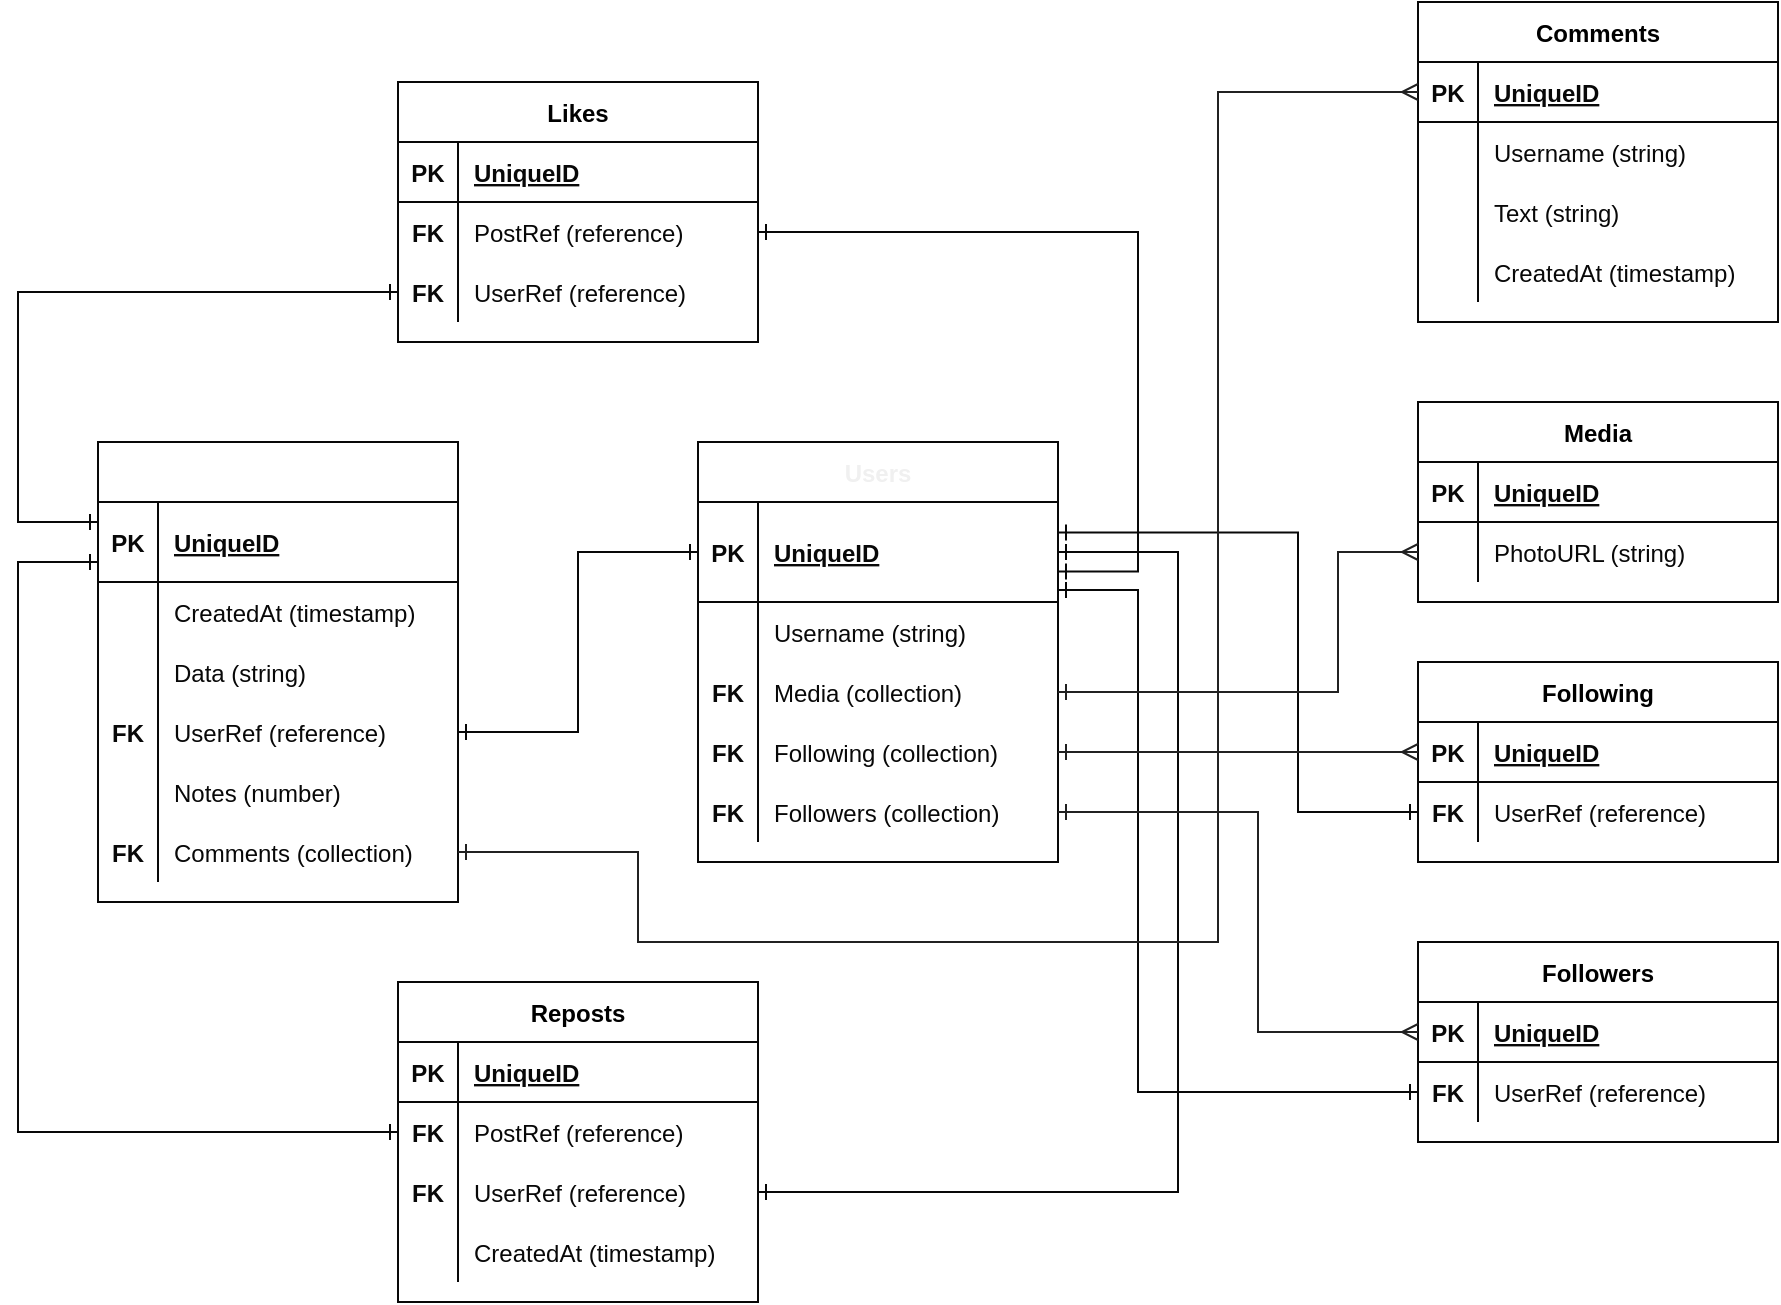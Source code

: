 <mxfile>
    <diagram name="Page-1" id="e56a1550-8fbb-45ad-956c-1786394a9013">
        <mxGraphModel dx="1059" dy="1222" grid="1" gridSize="10" guides="1" tooltips="1" connect="1" arrows="1" fold="1" page="1" pageScale="1" pageWidth="1100" pageHeight="850" background="#ffffff" math="0" shadow="0">
            <root>
                <mxCell id="0"/>
                <mxCell id="1" parent="0"/>
                <mxCell id="nrIOLG8lfCSA8BzkESVd-1" value="Posts" style="shape=table;startSize=30;container=1;collapsible=1;childLayout=tableLayout;fixedRows=1;rowLines=0;fontStyle=1;align=center;resizeLast=1;strokeColor=#080808;fontSize=12;fontColor=#FFFFFF;" parent="1" vertex="1">
                    <mxGeometry x="130" y="140" width="180" height="230" as="geometry"/>
                </mxCell>
                <mxCell id="nrIOLG8lfCSA8BzkESVd-2" value="" style="shape=partialRectangle;collapsible=0;dropTarget=0;pointerEvents=0;fillColor=none;top=0;left=0;bottom=1;right=0;points=[[0,0.5],[1,0.5]];portConstraint=eastwest;strokeColor=#080808;fontSize=12;fontColor=#080808;" parent="nrIOLG8lfCSA8BzkESVd-1" vertex="1">
                    <mxGeometry y="30" width="180" height="40" as="geometry"/>
                </mxCell>
                <mxCell id="nrIOLG8lfCSA8BzkESVd-3" value="PK" style="shape=partialRectangle;connectable=0;fillColor=none;top=0;left=0;bottom=0;right=0;fontStyle=1;overflow=hidden;strokeColor=#080808;fontSize=12;fontColor=#080808;" parent="nrIOLG8lfCSA8BzkESVd-2" vertex="1">
                    <mxGeometry width="30" height="40" as="geometry"/>
                </mxCell>
                <mxCell id="nrIOLG8lfCSA8BzkESVd-4" value="UniqueID" style="shape=partialRectangle;connectable=0;fillColor=none;top=0;left=0;bottom=0;right=0;align=left;spacingLeft=6;fontStyle=5;overflow=hidden;strokeColor=#080808;fontSize=12;fontColor=#080808;" parent="nrIOLG8lfCSA8BzkESVd-2" vertex="1">
                    <mxGeometry x="30" width="150" height="40" as="geometry"/>
                </mxCell>
                <mxCell id="nrIOLG8lfCSA8BzkESVd-5" value="" style="shape=partialRectangle;collapsible=0;dropTarget=0;pointerEvents=0;fillColor=none;top=0;left=0;bottom=0;right=0;points=[[0,0.5],[1,0.5]];portConstraint=eastwest;strokeColor=#080808;fontSize=12;fontColor=#080808;" parent="nrIOLG8lfCSA8BzkESVd-1" vertex="1">
                    <mxGeometry y="70" width="180" height="30" as="geometry"/>
                </mxCell>
                <mxCell id="nrIOLG8lfCSA8BzkESVd-6" value="" style="shape=partialRectangle;connectable=0;fillColor=none;top=0;left=0;bottom=0;right=0;editable=1;overflow=hidden;strokeColor=#080808;fontSize=12;fontColor=#080808;" parent="nrIOLG8lfCSA8BzkESVd-5" vertex="1">
                    <mxGeometry width="30" height="30" as="geometry"/>
                </mxCell>
                <mxCell id="nrIOLG8lfCSA8BzkESVd-7" value="CreatedAt (timestamp)" style="shape=partialRectangle;connectable=0;fillColor=none;top=0;left=0;bottom=0;right=0;align=left;spacingLeft=6;overflow=hidden;strokeColor=#080808;fontSize=12;fontColor=#080808;" parent="nrIOLG8lfCSA8BzkESVd-5" vertex="1">
                    <mxGeometry x="30" width="150" height="30" as="geometry"/>
                </mxCell>
                <mxCell id="nrIOLG8lfCSA8BzkESVd-8" value="" style="shape=partialRectangle;collapsible=0;dropTarget=0;pointerEvents=0;fillColor=none;top=0;left=0;bottom=0;right=0;points=[[0,0.5],[1,0.5]];portConstraint=eastwest;strokeColor=#080808;fontSize=12;fontColor=#080808;" parent="nrIOLG8lfCSA8BzkESVd-1" vertex="1">
                    <mxGeometry y="100" width="180" height="30" as="geometry"/>
                </mxCell>
                <mxCell id="nrIOLG8lfCSA8BzkESVd-9" value="" style="shape=partialRectangle;connectable=0;fillColor=none;top=0;left=0;bottom=0;right=0;editable=1;overflow=hidden;strokeColor=#080808;fontSize=12;fontColor=#080808;" parent="nrIOLG8lfCSA8BzkESVd-8" vertex="1">
                    <mxGeometry width="30" height="30" as="geometry"/>
                </mxCell>
                <mxCell id="nrIOLG8lfCSA8BzkESVd-10" value="Data (string)" style="shape=partialRectangle;connectable=0;fillColor=none;top=0;left=0;bottom=0;right=0;align=left;spacingLeft=6;overflow=hidden;strokeColor=#080808;fontSize=12;fontColor=#080808;" parent="nrIOLG8lfCSA8BzkESVd-8" vertex="1">
                    <mxGeometry x="30" width="150" height="30" as="geometry"/>
                </mxCell>
                <mxCell id="nrIOLG8lfCSA8BzkESVd-11" value="" style="shape=partialRectangle;collapsible=0;dropTarget=0;pointerEvents=0;fillColor=none;top=0;left=0;bottom=0;right=0;points=[[0,0.5],[1,0.5]];portConstraint=eastwest;strokeColor=#080808;fontSize=12;fontColor=#080808;" parent="nrIOLG8lfCSA8BzkESVd-1" vertex="1">
                    <mxGeometry y="130" width="180" height="30" as="geometry"/>
                </mxCell>
                <mxCell id="nrIOLG8lfCSA8BzkESVd-12" value="FK" style="shape=partialRectangle;connectable=0;fillColor=none;top=0;left=0;bottom=0;right=0;editable=1;overflow=hidden;fontStyle=1;strokeColor=#080808;fontSize=12;fontColor=#080808;" parent="nrIOLG8lfCSA8BzkESVd-11" vertex="1">
                    <mxGeometry width="30" height="30" as="geometry"/>
                </mxCell>
                <mxCell id="nrIOLG8lfCSA8BzkESVd-13" value="UserRef (reference)" style="shape=partialRectangle;connectable=0;fillColor=none;top=0;left=0;bottom=0;right=0;align=left;spacingLeft=6;overflow=hidden;strokeColor=#080808;fontSize=12;fontColor=#080808;" parent="nrIOLG8lfCSA8BzkESVd-11" vertex="1">
                    <mxGeometry x="30" width="150" height="30" as="geometry"/>
                </mxCell>
                <mxCell id="nrIOLG8lfCSA8BzkESVd-73" value="" style="shape=partialRectangle;collapsible=0;dropTarget=0;pointerEvents=0;fillColor=none;top=0;left=0;bottom=0;right=0;points=[[0,0.5],[1,0.5]];portConstraint=eastwest;strokeColor=#080808;fontSize=12;fontColor=#080808;" parent="nrIOLG8lfCSA8BzkESVd-1" vertex="1">
                    <mxGeometry y="160" width="180" height="30" as="geometry"/>
                </mxCell>
                <mxCell id="nrIOLG8lfCSA8BzkESVd-74" value="" style="shape=partialRectangle;connectable=0;fillColor=none;top=0;left=0;bottom=0;right=0;editable=1;overflow=hidden;strokeColor=#080808;fontSize=12;fontColor=#080808;" parent="nrIOLG8lfCSA8BzkESVd-73" vertex="1">
                    <mxGeometry width="30" height="30" as="geometry"/>
                </mxCell>
                <mxCell id="nrIOLG8lfCSA8BzkESVd-75" value="Notes (number)" style="shape=partialRectangle;connectable=0;fillColor=none;top=0;left=0;bottom=0;right=0;align=left;spacingLeft=6;overflow=hidden;strokeColor=#080808;fontSize=12;fontColor=#080808;" parent="nrIOLG8lfCSA8BzkESVd-73" vertex="1">
                    <mxGeometry x="30" width="150" height="30" as="geometry"/>
                </mxCell>
                <mxCell id="nrIOLG8lfCSA8BzkESVd-95" value="" style="shape=partialRectangle;collapsible=0;dropTarget=0;pointerEvents=0;fillColor=none;top=0;left=0;bottom=0;right=0;points=[[0,0.5],[1,0.5]];portConstraint=eastwest;strokeColor=#080808;fontSize=12;fontColor=#080808;" parent="nrIOLG8lfCSA8BzkESVd-1" vertex="1">
                    <mxGeometry y="190" width="180" height="30" as="geometry"/>
                </mxCell>
                <mxCell id="nrIOLG8lfCSA8BzkESVd-96" value="FK" style="shape=partialRectangle;connectable=0;fillColor=none;top=0;left=0;bottom=0;right=0;editable=1;overflow=hidden;strokeColor=#080808;fontSize=12;fontColor=#080808;fontStyle=1" parent="nrIOLG8lfCSA8BzkESVd-95" vertex="1">
                    <mxGeometry width="30" height="30" as="geometry"/>
                </mxCell>
                <mxCell id="nrIOLG8lfCSA8BzkESVd-97" value="Comments (collection)" style="shape=partialRectangle;connectable=0;fillColor=none;top=0;left=0;bottom=0;right=0;align=left;spacingLeft=6;overflow=hidden;strokeColor=#080808;fontSize=12;fontColor=#080808;" parent="nrIOLG8lfCSA8BzkESVd-95" vertex="1">
                    <mxGeometry x="30" width="150" height="30" as="geometry"/>
                </mxCell>
                <mxCell id="nrIOLG8lfCSA8BzkESVd-14" value="Users" style="shape=table;startSize=30;container=1;collapsible=1;childLayout=tableLayout;fixedRows=1;rowLines=0;fontStyle=1;align=center;resizeLast=1;strokeColor=#080808;fontSize=12;fontColor=#F0F0F0;" parent="1" vertex="1">
                    <mxGeometry x="430" y="140" width="180" height="210" as="geometry"/>
                </mxCell>
                <mxCell id="nrIOLG8lfCSA8BzkESVd-15" value="" style="shape=partialRectangle;collapsible=0;dropTarget=0;pointerEvents=0;fillColor=none;top=0;left=0;bottom=1;right=0;points=[[0,0.5],[1,0.5]];portConstraint=eastwest;strokeColor=#080808;fontSize=12;fontColor=#080808;" parent="nrIOLG8lfCSA8BzkESVd-14" vertex="1">
                    <mxGeometry y="30" width="180" height="50" as="geometry"/>
                </mxCell>
                <mxCell id="nrIOLG8lfCSA8BzkESVd-16" value="PK" style="shape=partialRectangle;connectable=0;fillColor=none;top=0;left=0;bottom=0;right=0;fontStyle=1;overflow=hidden;strokeColor=#080808;fontSize=12;fontColor=#080808;" parent="nrIOLG8lfCSA8BzkESVd-15" vertex="1">
                    <mxGeometry width="30" height="50" as="geometry"/>
                </mxCell>
                <mxCell id="nrIOLG8lfCSA8BzkESVd-17" value="UniqueID" style="shape=partialRectangle;connectable=0;fillColor=none;top=0;left=0;bottom=0;right=0;align=left;spacingLeft=6;fontStyle=5;overflow=hidden;strokeColor=#080808;fontSize=12;fontColor=#080808;" parent="nrIOLG8lfCSA8BzkESVd-15" vertex="1">
                    <mxGeometry x="30" width="150" height="50" as="geometry"/>
                </mxCell>
                <mxCell id="nrIOLG8lfCSA8BzkESVd-18" value="" style="shape=partialRectangle;collapsible=0;dropTarget=0;pointerEvents=0;fillColor=none;top=0;left=0;bottom=0;right=0;points=[[0,0.5],[1,0.5]];portConstraint=eastwest;strokeColor=#080808;fontSize=12;fontColor=#080808;" parent="nrIOLG8lfCSA8BzkESVd-14" vertex="1">
                    <mxGeometry y="80" width="180" height="30" as="geometry"/>
                </mxCell>
                <mxCell id="nrIOLG8lfCSA8BzkESVd-19" value="" style="shape=partialRectangle;connectable=0;fillColor=none;top=0;left=0;bottom=0;right=0;editable=1;overflow=hidden;strokeColor=#080808;fontSize=12;fontColor=#080808;" parent="nrIOLG8lfCSA8BzkESVd-18" vertex="1">
                    <mxGeometry width="30" height="30" as="geometry"/>
                </mxCell>
                <mxCell id="nrIOLG8lfCSA8BzkESVd-20" value="Username (string)" style="shape=partialRectangle;connectable=0;fillColor=none;top=0;left=0;bottom=0;right=0;align=left;spacingLeft=6;overflow=hidden;strokeColor=#080808;fontSize=12;fontColor=#080808;" parent="nrIOLG8lfCSA8BzkESVd-18" vertex="1">
                    <mxGeometry x="30" width="150" height="30" as="geometry"/>
                </mxCell>
                <mxCell id="nrIOLG8lfCSA8BzkESVd-24" value="" style="shape=partialRectangle;collapsible=0;dropTarget=0;pointerEvents=0;fillColor=none;top=0;left=0;bottom=0;right=0;points=[[0,0.5],[1,0.5]];portConstraint=eastwest;strokeColor=#080808;fontSize=12;fontColor=#080808;" parent="nrIOLG8lfCSA8BzkESVd-14" vertex="1">
                    <mxGeometry y="110" width="180" height="30" as="geometry"/>
                </mxCell>
                <mxCell id="nrIOLG8lfCSA8BzkESVd-25" value="FK" style="shape=partialRectangle;connectable=0;fillColor=none;top=0;left=0;bottom=0;right=0;editable=1;overflow=hidden;strokeColor=#080808;fontSize=12;fontColor=#080808;fontStyle=1" parent="nrIOLG8lfCSA8BzkESVd-24" vertex="1">
                    <mxGeometry width="30" height="30" as="geometry"/>
                </mxCell>
                <mxCell id="nrIOLG8lfCSA8BzkESVd-26" value="Media (collection)" style="shape=partialRectangle;connectable=0;fillColor=none;top=0;left=0;bottom=0;right=0;align=left;spacingLeft=6;overflow=hidden;strokeColor=#080808;fontSize=12;fontColor=#080808;" parent="nrIOLG8lfCSA8BzkESVd-24" vertex="1">
                    <mxGeometry x="30" width="150" height="30" as="geometry"/>
                </mxCell>
                <mxCell id="nrIOLG8lfCSA8BzkESVd-89" value="" style="shape=partialRectangle;collapsible=0;dropTarget=0;pointerEvents=0;fillColor=none;top=0;left=0;bottom=0;right=0;points=[[0,0.5],[1,0.5]];portConstraint=eastwest;strokeColor=#080808;fontSize=12;fontColor=#080808;" parent="nrIOLG8lfCSA8BzkESVd-14" vertex="1">
                    <mxGeometry y="140" width="180" height="30" as="geometry"/>
                </mxCell>
                <mxCell id="nrIOLG8lfCSA8BzkESVd-90" value="FK" style="shape=partialRectangle;connectable=0;fillColor=none;top=0;left=0;bottom=0;right=0;editable=1;overflow=hidden;strokeColor=#080808;fontSize=12;fontColor=#080808;fontStyle=1" parent="nrIOLG8lfCSA8BzkESVd-89" vertex="1">
                    <mxGeometry width="30" height="30" as="geometry"/>
                </mxCell>
                <mxCell id="nrIOLG8lfCSA8BzkESVd-91" value="Following (collection)" style="shape=partialRectangle;connectable=0;fillColor=none;top=0;left=0;bottom=0;right=0;align=left;spacingLeft=6;overflow=hidden;strokeColor=#080808;fontSize=12;fontColor=#080808;" parent="nrIOLG8lfCSA8BzkESVd-89" vertex="1">
                    <mxGeometry x="30" width="150" height="30" as="geometry"/>
                </mxCell>
                <mxCell id="nrIOLG8lfCSA8BzkESVd-92" value="" style="shape=partialRectangle;collapsible=0;dropTarget=0;pointerEvents=0;fillColor=none;top=0;left=0;bottom=0;right=0;points=[[0,0.5],[1,0.5]];portConstraint=eastwest;strokeColor=#080808;fontSize=12;fontColor=#080808;" parent="nrIOLG8lfCSA8BzkESVd-14" vertex="1">
                    <mxGeometry y="170" width="180" height="30" as="geometry"/>
                </mxCell>
                <mxCell id="nrIOLG8lfCSA8BzkESVd-93" value="FK" style="shape=partialRectangle;connectable=0;fillColor=none;top=0;left=0;bottom=0;right=0;editable=1;overflow=hidden;strokeColor=#080808;fontSize=12;fontColor=#080808;fontStyle=1" parent="nrIOLG8lfCSA8BzkESVd-92" vertex="1">
                    <mxGeometry width="30" height="30" as="geometry"/>
                </mxCell>
                <mxCell id="nrIOLG8lfCSA8BzkESVd-94" value="Followers (collection)" style="shape=partialRectangle;connectable=0;fillColor=none;top=0;left=0;bottom=0;right=0;align=left;spacingLeft=6;overflow=hidden;strokeColor=#080808;fontSize=12;fontColor=#080808;" parent="nrIOLG8lfCSA8BzkESVd-92" vertex="1">
                    <mxGeometry x="30" width="150" height="30" as="geometry"/>
                </mxCell>
                <mxCell id="nrIOLG8lfCSA8BzkESVd-40" value="Likes" style="shape=table;startSize=30;container=1;collapsible=1;childLayout=tableLayout;fixedRows=1;rowLines=0;fontStyle=1;align=center;resizeLast=1;strokeColor=#080808;fontSize=12;" parent="1" vertex="1">
                    <mxGeometry x="280" y="-40" width="180" height="130" as="geometry"/>
                </mxCell>
                <mxCell id="nrIOLG8lfCSA8BzkESVd-41" value="" style="shape=partialRectangle;collapsible=0;dropTarget=0;pointerEvents=0;fillColor=none;top=0;left=0;bottom=1;right=0;points=[[0,0.5],[1,0.5]];portConstraint=eastwest;strokeColor=#080808;fontSize=12;fontColor=#080808;" parent="nrIOLG8lfCSA8BzkESVd-40" vertex="1">
                    <mxGeometry y="30" width="180" height="30" as="geometry"/>
                </mxCell>
                <mxCell id="nrIOLG8lfCSA8BzkESVd-42" value="PK" style="shape=partialRectangle;connectable=0;fillColor=none;top=0;left=0;bottom=0;right=0;fontStyle=1;overflow=hidden;strokeColor=#080808;fontSize=12;fontColor=#080808;" parent="nrIOLG8lfCSA8BzkESVd-41" vertex="1">
                    <mxGeometry width="30" height="30" as="geometry"/>
                </mxCell>
                <mxCell id="nrIOLG8lfCSA8BzkESVd-43" value="UniqueID" style="shape=partialRectangle;connectable=0;fillColor=none;top=0;left=0;bottom=0;right=0;align=left;spacingLeft=6;fontStyle=5;overflow=hidden;strokeColor=#080808;fontSize=12;fontColor=#080808;" parent="nrIOLG8lfCSA8BzkESVd-41" vertex="1">
                    <mxGeometry x="30" width="150" height="30" as="geometry"/>
                </mxCell>
                <mxCell id="nrIOLG8lfCSA8BzkESVd-44" value="" style="shape=partialRectangle;collapsible=0;dropTarget=0;pointerEvents=0;fillColor=none;top=0;left=0;bottom=0;right=0;points=[[0,0.5],[1,0.5]];portConstraint=eastwest;strokeColor=#080808;fontSize=12;fontColor=#080808;" parent="nrIOLG8lfCSA8BzkESVd-40" vertex="1">
                    <mxGeometry y="60" width="180" height="30" as="geometry"/>
                </mxCell>
                <mxCell id="nrIOLG8lfCSA8BzkESVd-45" value="FK" style="shape=partialRectangle;connectable=0;fillColor=none;top=0;left=0;bottom=0;right=0;editable=1;overflow=hidden;fontStyle=1;strokeColor=#080808;fontSize=12;fontColor=#080808;" parent="nrIOLG8lfCSA8BzkESVd-44" vertex="1">
                    <mxGeometry width="30" height="30" as="geometry"/>
                </mxCell>
                <mxCell id="nrIOLG8lfCSA8BzkESVd-46" value="PostRef (reference)" style="shape=partialRectangle;connectable=0;fillColor=none;top=0;left=0;bottom=0;right=0;align=left;spacingLeft=6;overflow=hidden;strokeColor=#080808;fontSize=12;fontColor=#080808;" parent="nrIOLG8lfCSA8BzkESVd-44" vertex="1">
                    <mxGeometry x="30" width="150" height="30" as="geometry"/>
                </mxCell>
                <mxCell id="nrIOLG8lfCSA8BzkESVd-47" value="" style="shape=partialRectangle;collapsible=0;dropTarget=0;pointerEvents=0;fillColor=none;top=0;left=0;bottom=0;right=0;points=[[0,0.5],[1,0.5]];portConstraint=eastwest;strokeColor=#080808;fontSize=12;fontColor=#080808;" parent="nrIOLG8lfCSA8BzkESVd-40" vertex="1">
                    <mxGeometry y="90" width="180" height="30" as="geometry"/>
                </mxCell>
                <mxCell id="nrIOLG8lfCSA8BzkESVd-48" value="FK" style="shape=partialRectangle;connectable=0;fillColor=none;top=0;left=0;bottom=0;right=0;editable=1;overflow=hidden;fontStyle=1;strokeColor=#080808;fontSize=12;fontColor=#080808;" parent="nrIOLG8lfCSA8BzkESVd-47" vertex="1">
                    <mxGeometry width="30" height="30" as="geometry"/>
                </mxCell>
                <mxCell id="nrIOLG8lfCSA8BzkESVd-49" value="UserRef (reference)" style="shape=partialRectangle;connectable=0;fillColor=none;top=0;left=0;bottom=0;right=0;align=left;spacingLeft=6;overflow=hidden;strokeColor=#080808;fontSize=12;fontColor=#080808;" parent="nrIOLG8lfCSA8BzkESVd-47" vertex="1">
                    <mxGeometry x="30" width="150" height="30" as="geometry"/>
                </mxCell>
                <mxCell id="nrIOLG8lfCSA8BzkESVd-53" value="Reposts" style="shape=table;startSize=30;container=1;collapsible=1;childLayout=tableLayout;fixedRows=1;rowLines=0;fontStyle=1;align=center;resizeLast=1;strokeColor=#080808;fontSize=12;" parent="1" vertex="1">
                    <mxGeometry x="280" y="410" width="180" height="160" as="geometry"/>
                </mxCell>
                <mxCell id="nrIOLG8lfCSA8BzkESVd-54" value="" style="shape=partialRectangle;collapsible=0;dropTarget=0;pointerEvents=0;fillColor=none;top=0;left=0;bottom=1;right=0;points=[[0,0.5],[1,0.5]];portConstraint=eastwest;strokeColor=#080808;fontSize=12;fontColor=#080808;" parent="nrIOLG8lfCSA8BzkESVd-53" vertex="1">
                    <mxGeometry y="30" width="180" height="30" as="geometry"/>
                </mxCell>
                <mxCell id="nrIOLG8lfCSA8BzkESVd-55" value="PK" style="shape=partialRectangle;connectable=0;fillColor=none;top=0;left=0;bottom=0;right=0;fontStyle=1;overflow=hidden;strokeColor=#080808;fontSize=12;fontColor=#080808;" parent="nrIOLG8lfCSA8BzkESVd-54" vertex="1">
                    <mxGeometry width="30" height="30" as="geometry"/>
                </mxCell>
                <mxCell id="nrIOLG8lfCSA8BzkESVd-56" value="UniqueID" style="shape=partialRectangle;connectable=0;fillColor=none;top=0;left=0;bottom=0;right=0;align=left;spacingLeft=6;fontStyle=5;overflow=hidden;strokeColor=#080808;fontSize=12;fontColor=#080808;" parent="nrIOLG8lfCSA8BzkESVd-54" vertex="1">
                    <mxGeometry x="30" width="150" height="30" as="geometry"/>
                </mxCell>
                <mxCell id="nrIOLG8lfCSA8BzkESVd-57" value="" style="shape=partialRectangle;collapsible=0;dropTarget=0;pointerEvents=0;fillColor=none;top=0;left=0;bottom=0;right=0;points=[[0,0.5],[1,0.5]];portConstraint=eastwest;strokeColor=#080808;fontSize=12;fontColor=#080808;" parent="nrIOLG8lfCSA8BzkESVd-53" vertex="1">
                    <mxGeometry y="60" width="180" height="30" as="geometry"/>
                </mxCell>
                <mxCell id="nrIOLG8lfCSA8BzkESVd-58" value="FK" style="shape=partialRectangle;connectable=0;fillColor=none;top=0;left=0;bottom=0;right=0;editable=1;overflow=hidden;fontStyle=1;strokeColor=#080808;fontSize=12;fontColor=#080808;" parent="nrIOLG8lfCSA8BzkESVd-57" vertex="1">
                    <mxGeometry width="30" height="30" as="geometry"/>
                </mxCell>
                <mxCell id="nrIOLG8lfCSA8BzkESVd-59" value="PostRef (reference)" style="shape=partialRectangle;connectable=0;fillColor=none;top=0;left=0;bottom=0;right=0;align=left;spacingLeft=6;overflow=hidden;strokeColor=#080808;fontSize=12;fontColor=#080808;" parent="nrIOLG8lfCSA8BzkESVd-57" vertex="1">
                    <mxGeometry x="30" width="150" height="30" as="geometry"/>
                </mxCell>
                <mxCell id="nrIOLG8lfCSA8BzkESVd-60" value="" style="shape=partialRectangle;collapsible=0;dropTarget=0;pointerEvents=0;fillColor=none;top=0;left=0;bottom=0;right=0;points=[[0,0.5],[1,0.5]];portConstraint=eastwest;strokeColor=#080808;fontSize=12;fontColor=#080808;" parent="nrIOLG8lfCSA8BzkESVd-53" vertex="1">
                    <mxGeometry y="90" width="180" height="30" as="geometry"/>
                </mxCell>
                <mxCell id="nrIOLG8lfCSA8BzkESVd-61" value="FK" style="shape=partialRectangle;connectable=0;fillColor=none;top=0;left=0;bottom=0;right=0;editable=1;overflow=hidden;fontStyle=1;strokeColor=#080808;fontSize=12;fontColor=#080808;" parent="nrIOLG8lfCSA8BzkESVd-60" vertex="1">
                    <mxGeometry width="30" height="30" as="geometry"/>
                </mxCell>
                <mxCell id="nrIOLG8lfCSA8BzkESVd-62" value="UserRef (reference)" style="shape=partialRectangle;connectable=0;fillColor=none;top=0;left=0;bottom=0;right=0;align=left;spacingLeft=6;overflow=hidden;strokeColor=#080808;fontSize=12;fontColor=#080808;" parent="nrIOLG8lfCSA8BzkESVd-60" vertex="1">
                    <mxGeometry x="30" width="150" height="30" as="geometry"/>
                </mxCell>
                <mxCell id="nrIOLG8lfCSA8BzkESVd-70" value="" style="shape=partialRectangle;collapsible=0;dropTarget=0;pointerEvents=0;fillColor=none;top=0;left=0;bottom=0;right=0;points=[[0,0.5],[1,0.5]];portConstraint=eastwest;strokeColor=#080808;fontSize=12;fontColor=#080808;" parent="nrIOLG8lfCSA8BzkESVd-53" vertex="1">
                    <mxGeometry y="120" width="180" height="30" as="geometry"/>
                </mxCell>
                <mxCell id="nrIOLG8lfCSA8BzkESVd-71" value="" style="shape=partialRectangle;connectable=0;fillColor=none;top=0;left=0;bottom=0;right=0;editable=1;overflow=hidden;strokeColor=#080808;fontSize=12;fontColor=#080808;" parent="nrIOLG8lfCSA8BzkESVd-70" vertex="1">
                    <mxGeometry width="30" height="30" as="geometry"/>
                </mxCell>
                <mxCell id="nrIOLG8lfCSA8BzkESVd-72" value="CreatedAt (timestamp)" style="shape=partialRectangle;connectable=0;fillColor=none;top=0;left=0;bottom=0;right=0;align=left;spacingLeft=6;overflow=hidden;strokeColor=#080808;fontSize=12;fontColor=#080808;" parent="nrIOLG8lfCSA8BzkESVd-70" vertex="1">
                    <mxGeometry x="30" width="150" height="30" as="geometry"/>
                </mxCell>
                <mxCell id="nrIOLG8lfCSA8BzkESVd-67" style="edgeStyle=orthogonalEdgeStyle;rounded=0;orthogonalLoop=1;jettySize=auto;html=1;entryX=0;entryY=0.5;entryDx=0;entryDy=0;endArrow=ERone;endFill=0;startArrow=ERone;startFill=0;strokeColor=#080808;fontSize=12;fontColor=#080808;" parent="1" source="nrIOLG8lfCSA8BzkESVd-11" target="nrIOLG8lfCSA8BzkESVd-15" edge="1">
                    <mxGeometry relative="1" as="geometry"/>
                </mxCell>
                <mxCell id="nrIOLG8lfCSA8BzkESVd-68" style="edgeStyle=orthogonalEdgeStyle;rounded=0;orthogonalLoop=1;jettySize=auto;html=1;entryX=0;entryY=0.75;entryDx=0;entryDy=0;startArrow=ERone;startFill=0;endArrow=ERone;endFill=0;strokeColor=#080808;fontSize=12;fontColor=#080808;entryPerimeter=0;" parent="1" source="nrIOLG8lfCSA8BzkESVd-57" target="nrIOLG8lfCSA8BzkESVd-2" edge="1">
                    <mxGeometry relative="1" as="geometry">
                        <Array as="points">
                            <mxPoint x="90" y="485"/>
                            <mxPoint x="90" y="200"/>
                        </Array>
                    </mxGeometry>
                </mxCell>
                <mxCell id="nrIOLG8lfCSA8BzkESVd-69" style="edgeStyle=orthogonalEdgeStyle;rounded=0;orthogonalLoop=1;jettySize=auto;html=1;startArrow=ERone;startFill=0;endArrow=ERone;endFill=0;strokeColor=#080808;fontSize=12;fontColor=#080808;entryX=1;entryY=0.5;entryDx=0;entryDy=0;" parent="1" source="nrIOLG8lfCSA8BzkESVd-60" target="nrIOLG8lfCSA8BzkESVd-15" edge="1">
                    <mxGeometry relative="1" as="geometry">
                        <mxPoint x="610" y="186" as="targetPoint"/>
                        <Array as="points">
                            <mxPoint x="670" y="515"/>
                            <mxPoint x="670" y="195"/>
                        </Array>
                    </mxGeometry>
                </mxCell>
                <mxCell id="nrIOLG8lfCSA8BzkESVd-98" style="edgeStyle=orthogonalEdgeStyle;rounded=0;orthogonalLoop=1;jettySize=auto;html=1;startArrow=ERone;startFill=0;endArrow=ERone;endFill=0;strokeColor=#080808;fontSize=12;fontColor=#080808;exitX=0;exitY=0.5;exitDx=0;exitDy=0;" parent="1" source="nrIOLG8lfCSA8BzkESVd-47" edge="1">
                    <mxGeometry relative="1" as="geometry">
                        <mxPoint x="270" y="60" as="sourcePoint"/>
                        <mxPoint x="130" y="180" as="targetPoint"/>
                        <Array as="points">
                            <mxPoint x="90" y="65"/>
                            <mxPoint x="90" y="180"/>
                        </Array>
                    </mxGeometry>
                </mxCell>
                <mxCell id="nrIOLG8lfCSA8BzkESVd-99" style="edgeStyle=orthogonalEdgeStyle;rounded=0;orthogonalLoop=1;jettySize=auto;html=1;startArrow=ERone;startFill=0;endArrow=ERone;endFill=0;strokeColor=#080808;fontSize=12;fontColor=#080808;exitX=1;exitY=0.5;exitDx=0;exitDy=0;entryX=1;entryY=0.696;entryDx=0;entryDy=0;entryPerimeter=0;" parent="1" source="nrIOLG8lfCSA8BzkESVd-44" target="nrIOLG8lfCSA8BzkESVd-15" edge="1">
                    <mxGeometry relative="1" as="geometry">
                        <mxPoint x="610" y="195" as="targetPoint"/>
                        <Array as="points">
                            <mxPoint x="650" y="35"/>
                            <mxPoint x="650" y="205"/>
                        </Array>
                    </mxGeometry>
                </mxCell>
                <mxCell id="nrIOLG8lfCSA8BzkESVd-100" value="Comments" style="shape=table;startSize=30;container=1;collapsible=1;childLayout=tableLayout;fixedRows=1;rowLines=0;fontStyle=1;align=center;resizeLast=1;strokeColor=#080808;fontSize=12;" parent="1" vertex="1">
                    <mxGeometry x="790" y="-80" width="180" height="160" as="geometry"/>
                </mxCell>
                <mxCell id="nrIOLG8lfCSA8BzkESVd-101" value="" style="shape=partialRectangle;collapsible=0;dropTarget=0;pointerEvents=0;fillColor=none;top=0;left=0;bottom=1;right=0;points=[[0,0.5],[1,0.5]];portConstraint=eastwest;strokeColor=#080808;fontSize=12;fontColor=#080808;" parent="nrIOLG8lfCSA8BzkESVd-100" vertex="1">
                    <mxGeometry y="30" width="180" height="30" as="geometry"/>
                </mxCell>
                <mxCell id="nrIOLG8lfCSA8BzkESVd-102" value="PK" style="shape=partialRectangle;connectable=0;fillColor=none;top=0;left=0;bottom=0;right=0;fontStyle=1;overflow=hidden;strokeColor=#080808;fontSize=12;fontColor=#080808;" parent="nrIOLG8lfCSA8BzkESVd-101" vertex="1">
                    <mxGeometry width="30" height="30" as="geometry"/>
                </mxCell>
                <mxCell id="nrIOLG8lfCSA8BzkESVd-103" value="UniqueID" style="shape=partialRectangle;connectable=0;fillColor=none;top=0;left=0;bottom=0;right=0;align=left;spacingLeft=6;fontStyle=5;overflow=hidden;strokeColor=#080808;fontSize=12;fontColor=#080808;" parent="nrIOLG8lfCSA8BzkESVd-101" vertex="1">
                    <mxGeometry x="30" width="150" height="30" as="geometry"/>
                </mxCell>
                <mxCell id="nrIOLG8lfCSA8BzkESVd-104" value="" style="shape=partialRectangle;collapsible=0;dropTarget=0;pointerEvents=0;fillColor=none;top=0;left=0;bottom=0;right=0;points=[[0,0.5],[1,0.5]];portConstraint=eastwest;strokeColor=#080808;fontSize=12;fontColor=#080808;" parent="nrIOLG8lfCSA8BzkESVd-100" vertex="1">
                    <mxGeometry y="60" width="180" height="30" as="geometry"/>
                </mxCell>
                <mxCell id="nrIOLG8lfCSA8BzkESVd-105" value="" style="shape=partialRectangle;connectable=0;fillColor=none;top=0;left=0;bottom=0;right=0;editable=1;overflow=hidden;strokeColor=#080808;fontSize=12;fontColor=#080808;" parent="nrIOLG8lfCSA8BzkESVd-104" vertex="1">
                    <mxGeometry width="30" height="30" as="geometry"/>
                </mxCell>
                <mxCell id="nrIOLG8lfCSA8BzkESVd-106" value="Username (string)" style="shape=partialRectangle;connectable=0;fillColor=none;top=0;left=0;bottom=0;right=0;align=left;spacingLeft=6;overflow=hidden;strokeColor=#080808;fontSize=12;fontColor=#080808;" parent="nrIOLG8lfCSA8BzkESVd-104" vertex="1">
                    <mxGeometry x="30" width="150" height="30" as="geometry"/>
                </mxCell>
                <mxCell id="nrIOLG8lfCSA8BzkESVd-107" value="" style="shape=partialRectangle;collapsible=0;dropTarget=0;pointerEvents=0;fillColor=none;top=0;left=0;bottom=0;right=0;points=[[0,0.5],[1,0.5]];portConstraint=eastwest;strokeColor=#080808;fontSize=12;fontColor=#080808;" parent="nrIOLG8lfCSA8BzkESVd-100" vertex="1">
                    <mxGeometry y="90" width="180" height="30" as="geometry"/>
                </mxCell>
                <mxCell id="nrIOLG8lfCSA8BzkESVd-108" value="" style="shape=partialRectangle;connectable=0;fillColor=none;top=0;left=0;bottom=0;right=0;editable=1;overflow=hidden;strokeColor=#080808;fontSize=12;fontColor=#080808;" parent="nrIOLG8lfCSA8BzkESVd-107" vertex="1">
                    <mxGeometry width="30" height="30" as="geometry"/>
                </mxCell>
                <mxCell id="nrIOLG8lfCSA8BzkESVd-109" value="Text (string)" style="shape=partialRectangle;connectable=0;fillColor=none;top=0;left=0;bottom=0;right=0;align=left;spacingLeft=6;overflow=hidden;strokeColor=#080808;fontSize=12;fontColor=#080808;" parent="nrIOLG8lfCSA8BzkESVd-107" vertex="1">
                    <mxGeometry x="30" width="150" height="30" as="geometry"/>
                </mxCell>
                <mxCell id="nrIOLG8lfCSA8BzkESVd-110" value="" style="shape=partialRectangle;collapsible=0;dropTarget=0;pointerEvents=0;fillColor=none;top=0;left=0;bottom=0;right=0;points=[[0,0.5],[1,0.5]];portConstraint=eastwest;strokeColor=#080808;fontSize=12;fontColor=#080808;" parent="nrIOLG8lfCSA8BzkESVd-100" vertex="1">
                    <mxGeometry y="120" width="180" height="30" as="geometry"/>
                </mxCell>
                <mxCell id="nrIOLG8lfCSA8BzkESVd-111" value="" style="shape=partialRectangle;connectable=0;fillColor=none;top=0;left=0;bottom=0;right=0;editable=1;overflow=hidden;strokeColor=#080808;fontSize=12;fontColor=#080808;" parent="nrIOLG8lfCSA8BzkESVd-110" vertex="1">
                    <mxGeometry width="30" height="30" as="geometry"/>
                </mxCell>
                <mxCell id="nrIOLG8lfCSA8BzkESVd-112" value="CreatedAt (timestamp)" style="shape=partialRectangle;connectable=0;fillColor=none;top=0;left=0;bottom=0;right=0;align=left;spacingLeft=6;overflow=hidden;strokeColor=#080808;fontSize=12;fontColor=#080808;" parent="nrIOLG8lfCSA8BzkESVd-110" vertex="1">
                    <mxGeometry x="30" width="150" height="30" as="geometry"/>
                </mxCell>
                <mxCell id="nrIOLG8lfCSA8BzkESVd-113" value="Media" style="shape=table;startSize=30;container=1;collapsible=1;childLayout=tableLayout;fixedRows=1;rowLines=0;fontStyle=1;align=center;resizeLast=1;strokeColor=#080808;fontSize=12;" parent="1" vertex="1">
                    <mxGeometry x="790" y="120" width="180" height="100" as="geometry"/>
                </mxCell>
                <mxCell id="nrIOLG8lfCSA8BzkESVd-114" value="" style="shape=partialRectangle;collapsible=0;dropTarget=0;pointerEvents=0;fillColor=none;top=0;left=0;bottom=1;right=0;points=[[0,0.5],[1,0.5]];portConstraint=eastwest;strokeColor=#080808;fontSize=12;fontColor=#080808;" parent="nrIOLG8lfCSA8BzkESVd-113" vertex="1">
                    <mxGeometry y="30" width="180" height="30" as="geometry"/>
                </mxCell>
                <mxCell id="nrIOLG8lfCSA8BzkESVd-115" value="PK" style="shape=partialRectangle;connectable=0;fillColor=none;top=0;left=0;bottom=0;right=0;fontStyle=1;overflow=hidden;strokeColor=#080808;fontSize=12;fontColor=#080808;" parent="nrIOLG8lfCSA8BzkESVd-114" vertex="1">
                    <mxGeometry width="30" height="30" as="geometry"/>
                </mxCell>
                <mxCell id="nrIOLG8lfCSA8BzkESVd-116" value="UniqueID" style="shape=partialRectangle;connectable=0;fillColor=none;top=0;left=0;bottom=0;right=0;align=left;spacingLeft=6;fontStyle=5;overflow=hidden;strokeColor=#080808;fontSize=12;fontColor=#080808;" parent="nrIOLG8lfCSA8BzkESVd-114" vertex="1">
                    <mxGeometry x="30" width="150" height="30" as="geometry"/>
                </mxCell>
                <mxCell id="nrIOLG8lfCSA8BzkESVd-117" value="" style="shape=partialRectangle;collapsible=0;dropTarget=0;pointerEvents=0;fillColor=none;top=0;left=0;bottom=0;right=0;points=[[0,0.5],[1,0.5]];portConstraint=eastwest;strokeColor=#080808;fontSize=12;fontColor=#080808;" parent="nrIOLG8lfCSA8BzkESVd-113" vertex="1">
                    <mxGeometry y="60" width="180" height="30" as="geometry"/>
                </mxCell>
                <mxCell id="nrIOLG8lfCSA8BzkESVd-118" value="" style="shape=partialRectangle;connectable=0;fillColor=none;top=0;left=0;bottom=0;right=0;editable=1;overflow=hidden;strokeColor=#080808;fontSize=12;fontColor=#080808;" parent="nrIOLG8lfCSA8BzkESVd-117" vertex="1">
                    <mxGeometry width="30" height="30" as="geometry"/>
                </mxCell>
                <mxCell id="nrIOLG8lfCSA8BzkESVd-119" value="PhotoURL (string)" style="shape=partialRectangle;connectable=0;fillColor=none;top=0;left=0;bottom=0;right=0;align=left;spacingLeft=6;overflow=hidden;strokeColor=#080808;fontSize=12;fontColor=#080808;" parent="nrIOLG8lfCSA8BzkESVd-117" vertex="1">
                    <mxGeometry x="30" width="150" height="30" as="geometry"/>
                </mxCell>
                <mxCell id="nrIOLG8lfCSA8BzkESVd-126" value="Following" style="shape=table;startSize=30;container=1;collapsible=1;childLayout=tableLayout;fixedRows=1;rowLines=0;fontStyle=1;align=center;resizeLast=1;strokeColor=#080808;fontSize=12;" parent="1" vertex="1">
                    <mxGeometry x="790" y="250" width="180" height="100" as="geometry"/>
                </mxCell>
                <mxCell id="nrIOLG8lfCSA8BzkESVd-127" value="" style="shape=partialRectangle;collapsible=0;dropTarget=0;pointerEvents=0;fillColor=none;top=0;left=0;bottom=1;right=0;points=[[0,0.5],[1,0.5]];portConstraint=eastwest;strokeColor=#080808;fontSize=12;fontColor=#080808;" parent="nrIOLG8lfCSA8BzkESVd-126" vertex="1">
                    <mxGeometry y="30" width="180" height="30" as="geometry"/>
                </mxCell>
                <mxCell id="nrIOLG8lfCSA8BzkESVd-128" value="PK" style="shape=partialRectangle;connectable=0;fillColor=none;top=0;left=0;bottom=0;right=0;fontStyle=1;overflow=hidden;strokeColor=#080808;fontSize=12;fontColor=#080808;" parent="nrIOLG8lfCSA8BzkESVd-127" vertex="1">
                    <mxGeometry width="30" height="30" as="geometry"/>
                </mxCell>
                <mxCell id="nrIOLG8lfCSA8BzkESVd-129" value="UniqueID" style="shape=partialRectangle;connectable=0;fillColor=none;top=0;left=0;bottom=0;right=0;align=left;spacingLeft=6;fontStyle=5;overflow=hidden;strokeColor=#080808;fontSize=12;fontColor=#080808;" parent="nrIOLG8lfCSA8BzkESVd-127" vertex="1">
                    <mxGeometry x="30" width="150" height="30" as="geometry"/>
                </mxCell>
                <mxCell id="nrIOLG8lfCSA8BzkESVd-130" value="" style="shape=partialRectangle;collapsible=0;dropTarget=0;pointerEvents=0;fillColor=none;top=0;left=0;bottom=0;right=0;points=[[0,0.5],[1,0.5]];portConstraint=eastwest;strokeColor=#080808;fontSize=12;fontColor=#080808;" parent="nrIOLG8lfCSA8BzkESVd-126" vertex="1">
                    <mxGeometry y="60" width="180" height="30" as="geometry"/>
                </mxCell>
                <mxCell id="nrIOLG8lfCSA8BzkESVd-131" value="FK" style="shape=partialRectangle;connectable=0;fillColor=none;top=0;left=0;bottom=0;right=0;editable=1;overflow=hidden;fontStyle=1;strokeColor=#080808;fontSize=12;fontColor=#080808;" parent="nrIOLG8lfCSA8BzkESVd-130" vertex="1">
                    <mxGeometry width="30" height="30" as="geometry"/>
                </mxCell>
                <mxCell id="nrIOLG8lfCSA8BzkESVd-132" value="UserRef (reference)" style="shape=partialRectangle;connectable=0;fillColor=none;top=0;left=0;bottom=0;right=0;align=left;spacingLeft=6;overflow=hidden;strokeColor=#080808;fontSize=12;fontColor=#080808;" parent="nrIOLG8lfCSA8BzkESVd-130" vertex="1">
                    <mxGeometry x="30" width="150" height="30" as="geometry"/>
                </mxCell>
                <mxCell id="nrIOLG8lfCSA8BzkESVd-139" value="Followers" style="shape=table;startSize=30;container=1;collapsible=1;childLayout=tableLayout;fixedRows=1;rowLines=0;fontStyle=1;align=center;resizeLast=1;strokeColor=#080808;fontSize=12;" parent="1" vertex="1">
                    <mxGeometry x="790" y="390" width="180" height="100" as="geometry"/>
                </mxCell>
                <mxCell id="nrIOLG8lfCSA8BzkESVd-140" value="" style="shape=partialRectangle;collapsible=0;dropTarget=0;pointerEvents=0;fillColor=none;top=0;left=0;bottom=1;right=0;points=[[0,0.5],[1,0.5]];portConstraint=eastwest;strokeColor=#080808;fontSize=12;fontColor=#080808;" parent="nrIOLG8lfCSA8BzkESVd-139" vertex="1">
                    <mxGeometry y="30" width="180" height="30" as="geometry"/>
                </mxCell>
                <mxCell id="nrIOLG8lfCSA8BzkESVd-141" value="PK" style="shape=partialRectangle;connectable=0;fillColor=none;top=0;left=0;bottom=0;right=0;fontStyle=1;overflow=hidden;strokeColor=#080808;fontSize=12;fontColor=#080808;" parent="nrIOLG8lfCSA8BzkESVd-140" vertex="1">
                    <mxGeometry width="30" height="30" as="geometry"/>
                </mxCell>
                <mxCell id="nrIOLG8lfCSA8BzkESVd-142" value="UniqueID" style="shape=partialRectangle;connectable=0;fillColor=none;top=0;left=0;bottom=0;right=0;align=left;spacingLeft=6;fontStyle=5;overflow=hidden;strokeColor=#080808;fontSize=12;fontColor=#080808;" parent="nrIOLG8lfCSA8BzkESVd-140" vertex="1">
                    <mxGeometry x="30" width="150" height="30" as="geometry"/>
                </mxCell>
                <mxCell id="nrIOLG8lfCSA8BzkESVd-143" value="" style="shape=partialRectangle;collapsible=0;dropTarget=0;pointerEvents=0;fillColor=none;top=0;left=0;bottom=0;right=0;points=[[0,0.5],[1,0.5]];portConstraint=eastwest;strokeColor=#080808;fontSize=12;fontColor=#080808;" parent="nrIOLG8lfCSA8BzkESVd-139" vertex="1">
                    <mxGeometry y="60" width="180" height="30" as="geometry"/>
                </mxCell>
                <mxCell id="nrIOLG8lfCSA8BzkESVd-144" value="FK" style="shape=partialRectangle;connectable=0;fillColor=none;top=0;left=0;bottom=0;right=0;editable=1;overflow=hidden;fontStyle=1;strokeColor=#080808;fontSize=12;fontColor=#080808;" parent="nrIOLG8lfCSA8BzkESVd-143" vertex="1">
                    <mxGeometry width="30" height="30" as="geometry"/>
                </mxCell>
                <mxCell id="nrIOLG8lfCSA8BzkESVd-145" value="UserRef (reference)" style="shape=partialRectangle;connectable=0;fillColor=none;top=0;left=0;bottom=0;right=0;align=left;spacingLeft=6;overflow=hidden;strokeColor=#080808;fontSize=12;fontColor=#080808;" parent="nrIOLG8lfCSA8BzkESVd-143" vertex="1">
                    <mxGeometry x="30" width="150" height="30" as="geometry"/>
                </mxCell>
                <mxCell id="nrIOLG8lfCSA8BzkESVd-153" style="edgeStyle=orthogonalEdgeStyle;rounded=0;orthogonalLoop=1;jettySize=auto;html=1;exitX=0;exitY=0.5;exitDx=0;exitDy=0;startArrow=ERone;startFill=0;endArrow=ERone;endFill=0;strokeColor=#080808;fontSize=12;fontColor=#080808;entryX=1;entryY=0.306;entryDx=0;entryDy=0;entryPerimeter=0;" parent="1" source="nrIOLG8lfCSA8BzkESVd-130" target="nrIOLG8lfCSA8BzkESVd-15" edge="1">
                    <mxGeometry relative="1" as="geometry">
                        <Array as="points">
                            <mxPoint x="730" y="325"/>
                            <mxPoint x="730" y="185"/>
                        </Array>
                        <mxPoint x="610" y="170" as="targetPoint"/>
                    </mxGeometry>
                </mxCell>
                <mxCell id="nrIOLG8lfCSA8BzkESVd-154" style="edgeStyle=orthogonalEdgeStyle;rounded=0;orthogonalLoop=1;jettySize=auto;html=1;exitX=0;exitY=0.5;exitDx=0;exitDy=0;startArrow=ERone;startFill=0;endArrow=ERone;endFill=0;strokeColor=#080808;fontSize=12;fontColor=#080808;entryX=1;entryY=0.887;entryDx=0;entryDy=0;entryPerimeter=0;" parent="1" source="nrIOLG8lfCSA8BzkESVd-143" target="nrIOLG8lfCSA8BzkESVd-15" edge="1">
                    <mxGeometry relative="1" as="geometry">
                        <Array as="points">
                            <mxPoint x="650" y="465"/>
                            <mxPoint x="650" y="214"/>
                            <mxPoint x="610" y="214"/>
                        </Array>
                        <mxPoint x="610" y="201" as="targetPoint"/>
                    </mxGeometry>
                </mxCell>
                <mxCell id="2" style="edgeStyle=orthogonalEdgeStyle;rounded=0;orthogonalLoop=1;jettySize=auto;html=1;entryX=0;entryY=0.5;entryDx=0;entryDy=0;strokeColor=#212121;endArrow=ERmany;endFill=0;startArrow=ERone;startFill=0;exitX=1;exitY=0.5;exitDx=0;exitDy=0;" parent="1" source="nrIOLG8lfCSA8BzkESVd-95" target="nrIOLG8lfCSA8BzkESVd-101" edge="1">
                    <mxGeometry relative="1" as="geometry">
                        <Array as="points">
                            <mxPoint x="400" y="345"/>
                            <mxPoint x="400" y="390"/>
                            <mxPoint x="690" y="390"/>
                            <mxPoint x="690" y="-35"/>
                        </Array>
                    </mxGeometry>
                </mxCell>
                <mxCell id="7" style="edgeStyle=orthogonalEdgeStyle;rounded=0;orthogonalLoop=1;jettySize=auto;html=1;entryX=0;entryY=0.5;entryDx=0;entryDy=0;startArrow=ERone;startFill=0;endArrow=ERmany;endFill=0;strokeColor=#212121;exitX=1;exitY=0.5;exitDx=0;exitDy=0;" parent="1" source="nrIOLG8lfCSA8BzkESVd-89" target="nrIOLG8lfCSA8BzkESVd-127" edge="1">
                    <mxGeometry relative="1" as="geometry">
                        <Array as="points">
                            <mxPoint x="670" y="295"/>
                            <mxPoint x="670" y="295"/>
                        </Array>
                    </mxGeometry>
                </mxCell>
                <mxCell id="8" style="edgeStyle=orthogonalEdgeStyle;rounded=0;orthogonalLoop=1;jettySize=auto;html=1;entryX=0;entryY=0.5;entryDx=0;entryDy=0;startArrow=ERone;startFill=0;endArrow=ERmany;endFill=0;strokeColor=#212121;exitX=1;exitY=0.5;exitDx=0;exitDy=0;" parent="1" source="nrIOLG8lfCSA8BzkESVd-92" target="nrIOLG8lfCSA8BzkESVd-140" edge="1">
                    <mxGeometry relative="1" as="geometry">
                        <Array as="points">
                            <mxPoint x="710" y="325"/>
                            <mxPoint x="710" y="435"/>
                        </Array>
                    </mxGeometry>
                </mxCell>
                <mxCell id="12" style="edgeStyle=orthogonalEdgeStyle;rounded=0;orthogonalLoop=1;jettySize=auto;html=1;entryX=0;entryY=0.5;entryDx=0;entryDy=0;startArrow=ERone;startFill=0;endArrow=ERmany;endFill=0;strokeColor=#212121;exitX=1;exitY=0.5;exitDx=0;exitDy=0;" parent="1" source="nrIOLG8lfCSA8BzkESVd-24" target="nrIOLG8lfCSA8BzkESVd-117" edge="1">
                    <mxGeometry relative="1" as="geometry">
                        <Array as="points">
                            <mxPoint x="750" y="265"/>
                            <mxPoint x="750" y="195"/>
                        </Array>
                        <mxPoint x="620" y="265" as="sourcePoint"/>
                    </mxGeometry>
                </mxCell>
            </root>
        </mxGraphModel>
    </diagram>
</mxfile>